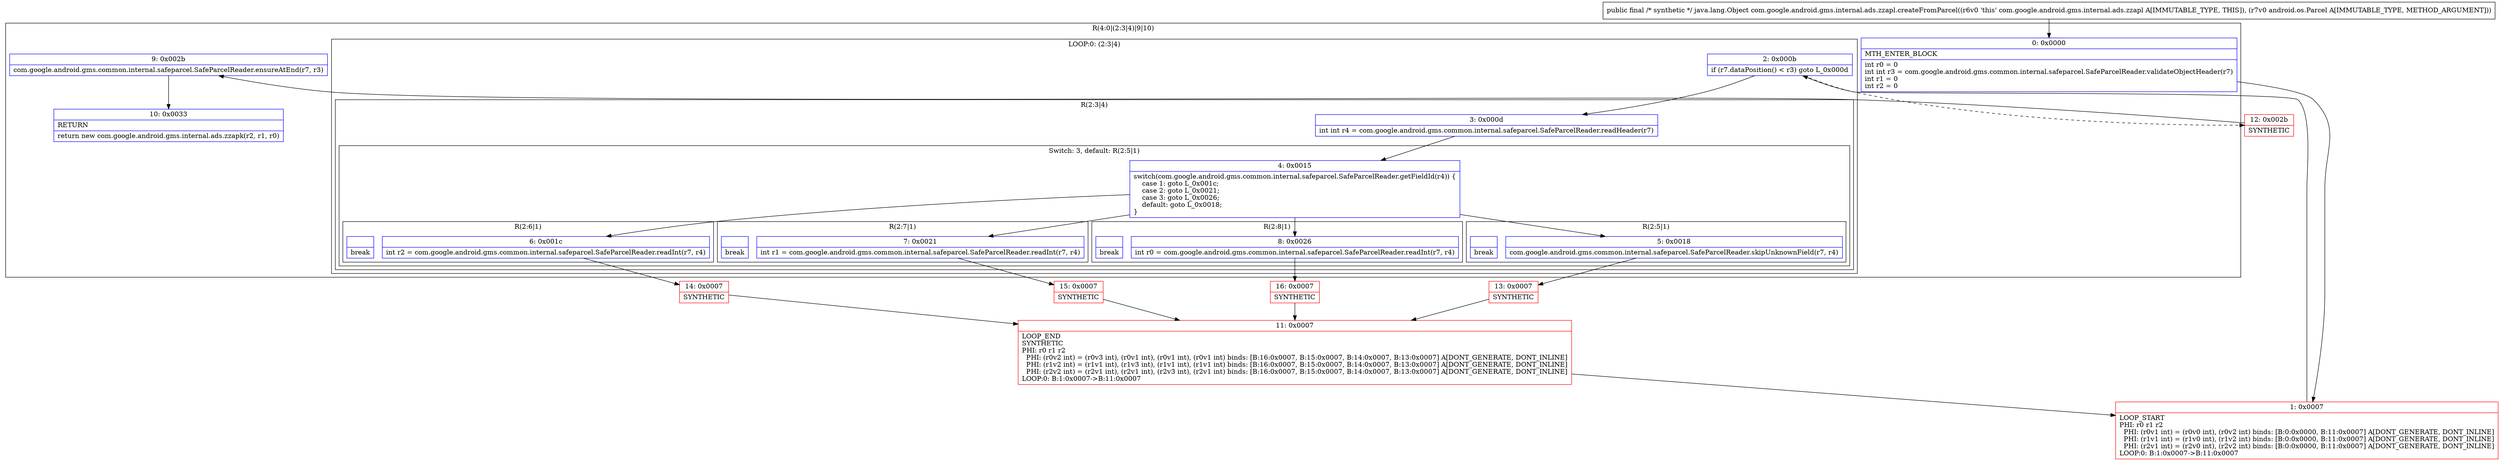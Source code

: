 digraph "CFG forcom.google.android.gms.internal.ads.zzapl.createFromParcel(Landroid\/os\/Parcel;)Ljava\/lang\/Object;" {
subgraph cluster_Region_2101268215 {
label = "R(4:0|(2:3|4)|9|10)";
node [shape=record,color=blue];
Node_0 [shape=record,label="{0\:\ 0x0000|MTH_ENTER_BLOCK\l|int r0 = 0\lint int r3 = com.google.android.gms.common.internal.safeparcel.SafeParcelReader.validateObjectHeader(r7)\lint r1 = 0\lint r2 = 0\l}"];
subgraph cluster_LoopRegion_1990513769 {
label = "LOOP:0: (2:3|4)";
node [shape=record,color=blue];
Node_2 [shape=record,label="{2\:\ 0x000b|if (r7.dataPosition() \< r3) goto L_0x000d\l}"];
subgraph cluster_Region_1699775887 {
label = "R(2:3|4)";
node [shape=record,color=blue];
Node_3 [shape=record,label="{3\:\ 0x000d|int int r4 = com.google.android.gms.common.internal.safeparcel.SafeParcelReader.readHeader(r7)\l}"];
subgraph cluster_SwitchRegion_898040528 {
label = "Switch: 3, default: R(2:5|1)";
node [shape=record,color=blue];
Node_4 [shape=record,label="{4\:\ 0x0015|switch(com.google.android.gms.common.internal.safeparcel.SafeParcelReader.getFieldId(r4)) \{\l    case 1: goto L_0x001c;\l    case 2: goto L_0x0021;\l    case 3: goto L_0x0026;\l    default: goto L_0x0018;\l\}\l}"];
subgraph cluster_Region_1029440091 {
label = "R(2:6|1)";
node [shape=record,color=blue];
Node_6 [shape=record,label="{6\:\ 0x001c|int r2 = com.google.android.gms.common.internal.safeparcel.SafeParcelReader.readInt(r7, r4)\l}"];
Node_InsnContainer_1125426632 [shape=record,label="{|break\l}"];
}
subgraph cluster_Region_916335369 {
label = "R(2:7|1)";
node [shape=record,color=blue];
Node_7 [shape=record,label="{7\:\ 0x0021|int r1 = com.google.android.gms.common.internal.safeparcel.SafeParcelReader.readInt(r7, r4)\l}"];
Node_InsnContainer_73220689 [shape=record,label="{|break\l}"];
}
subgraph cluster_Region_1890913323 {
label = "R(2:8|1)";
node [shape=record,color=blue];
Node_8 [shape=record,label="{8\:\ 0x0026|int r0 = com.google.android.gms.common.internal.safeparcel.SafeParcelReader.readInt(r7, r4)\l}"];
Node_InsnContainer_34634354 [shape=record,label="{|break\l}"];
}
subgraph cluster_Region_1913037066 {
label = "R(2:5|1)";
node [shape=record,color=blue];
Node_5 [shape=record,label="{5\:\ 0x0018|com.google.android.gms.common.internal.safeparcel.SafeParcelReader.skipUnknownField(r7, r4)\l}"];
Node_InsnContainer_157904780 [shape=record,label="{|break\l}"];
}
}
}
}
Node_9 [shape=record,label="{9\:\ 0x002b|com.google.android.gms.common.internal.safeparcel.SafeParcelReader.ensureAtEnd(r7, r3)\l}"];
Node_10 [shape=record,label="{10\:\ 0x0033|RETURN\l|return new com.google.android.gms.internal.ads.zzapk(r2, r1, r0)\l}"];
}
Node_1 [shape=record,color=red,label="{1\:\ 0x0007|LOOP_START\lPHI: r0 r1 r2 \l  PHI: (r0v1 int) = (r0v0 int), (r0v2 int) binds: [B:0:0x0000, B:11:0x0007] A[DONT_GENERATE, DONT_INLINE]\l  PHI: (r1v1 int) = (r1v0 int), (r1v2 int) binds: [B:0:0x0000, B:11:0x0007] A[DONT_GENERATE, DONT_INLINE]\l  PHI: (r2v1 int) = (r2v0 int), (r2v2 int) binds: [B:0:0x0000, B:11:0x0007] A[DONT_GENERATE, DONT_INLINE]\lLOOP:0: B:1:0x0007\-\>B:11:0x0007\l}"];
Node_11 [shape=record,color=red,label="{11\:\ 0x0007|LOOP_END\lSYNTHETIC\lPHI: r0 r1 r2 \l  PHI: (r0v2 int) = (r0v3 int), (r0v1 int), (r0v1 int), (r0v1 int) binds: [B:16:0x0007, B:15:0x0007, B:14:0x0007, B:13:0x0007] A[DONT_GENERATE, DONT_INLINE]\l  PHI: (r1v2 int) = (r1v1 int), (r1v3 int), (r1v1 int), (r1v1 int) binds: [B:16:0x0007, B:15:0x0007, B:14:0x0007, B:13:0x0007] A[DONT_GENERATE, DONT_INLINE]\l  PHI: (r2v2 int) = (r2v1 int), (r2v1 int), (r2v3 int), (r2v1 int) binds: [B:16:0x0007, B:15:0x0007, B:14:0x0007, B:13:0x0007] A[DONT_GENERATE, DONT_INLINE]\lLOOP:0: B:1:0x0007\-\>B:11:0x0007\l}"];
Node_12 [shape=record,color=red,label="{12\:\ 0x002b|SYNTHETIC\l}"];
Node_13 [shape=record,color=red,label="{13\:\ 0x0007|SYNTHETIC\l}"];
Node_14 [shape=record,color=red,label="{14\:\ 0x0007|SYNTHETIC\l}"];
Node_15 [shape=record,color=red,label="{15\:\ 0x0007|SYNTHETIC\l}"];
Node_16 [shape=record,color=red,label="{16\:\ 0x0007|SYNTHETIC\l}"];
MethodNode[shape=record,label="{public final \/* synthetic *\/ java.lang.Object com.google.android.gms.internal.ads.zzapl.createFromParcel((r6v0 'this' com.google.android.gms.internal.ads.zzapl A[IMMUTABLE_TYPE, THIS]), (r7v0 android.os.Parcel A[IMMUTABLE_TYPE, METHOD_ARGUMENT])) }"];
MethodNode -> Node_0;
Node_0 -> Node_1;
Node_2 -> Node_3;
Node_2 -> Node_12[style=dashed];
Node_3 -> Node_4;
Node_4 -> Node_5;
Node_4 -> Node_6;
Node_4 -> Node_7;
Node_4 -> Node_8;
Node_6 -> Node_14;
Node_7 -> Node_15;
Node_8 -> Node_16;
Node_5 -> Node_13;
Node_9 -> Node_10;
Node_1 -> Node_2;
Node_11 -> Node_1;
Node_12 -> Node_9;
Node_13 -> Node_11;
Node_14 -> Node_11;
Node_15 -> Node_11;
Node_16 -> Node_11;
}

